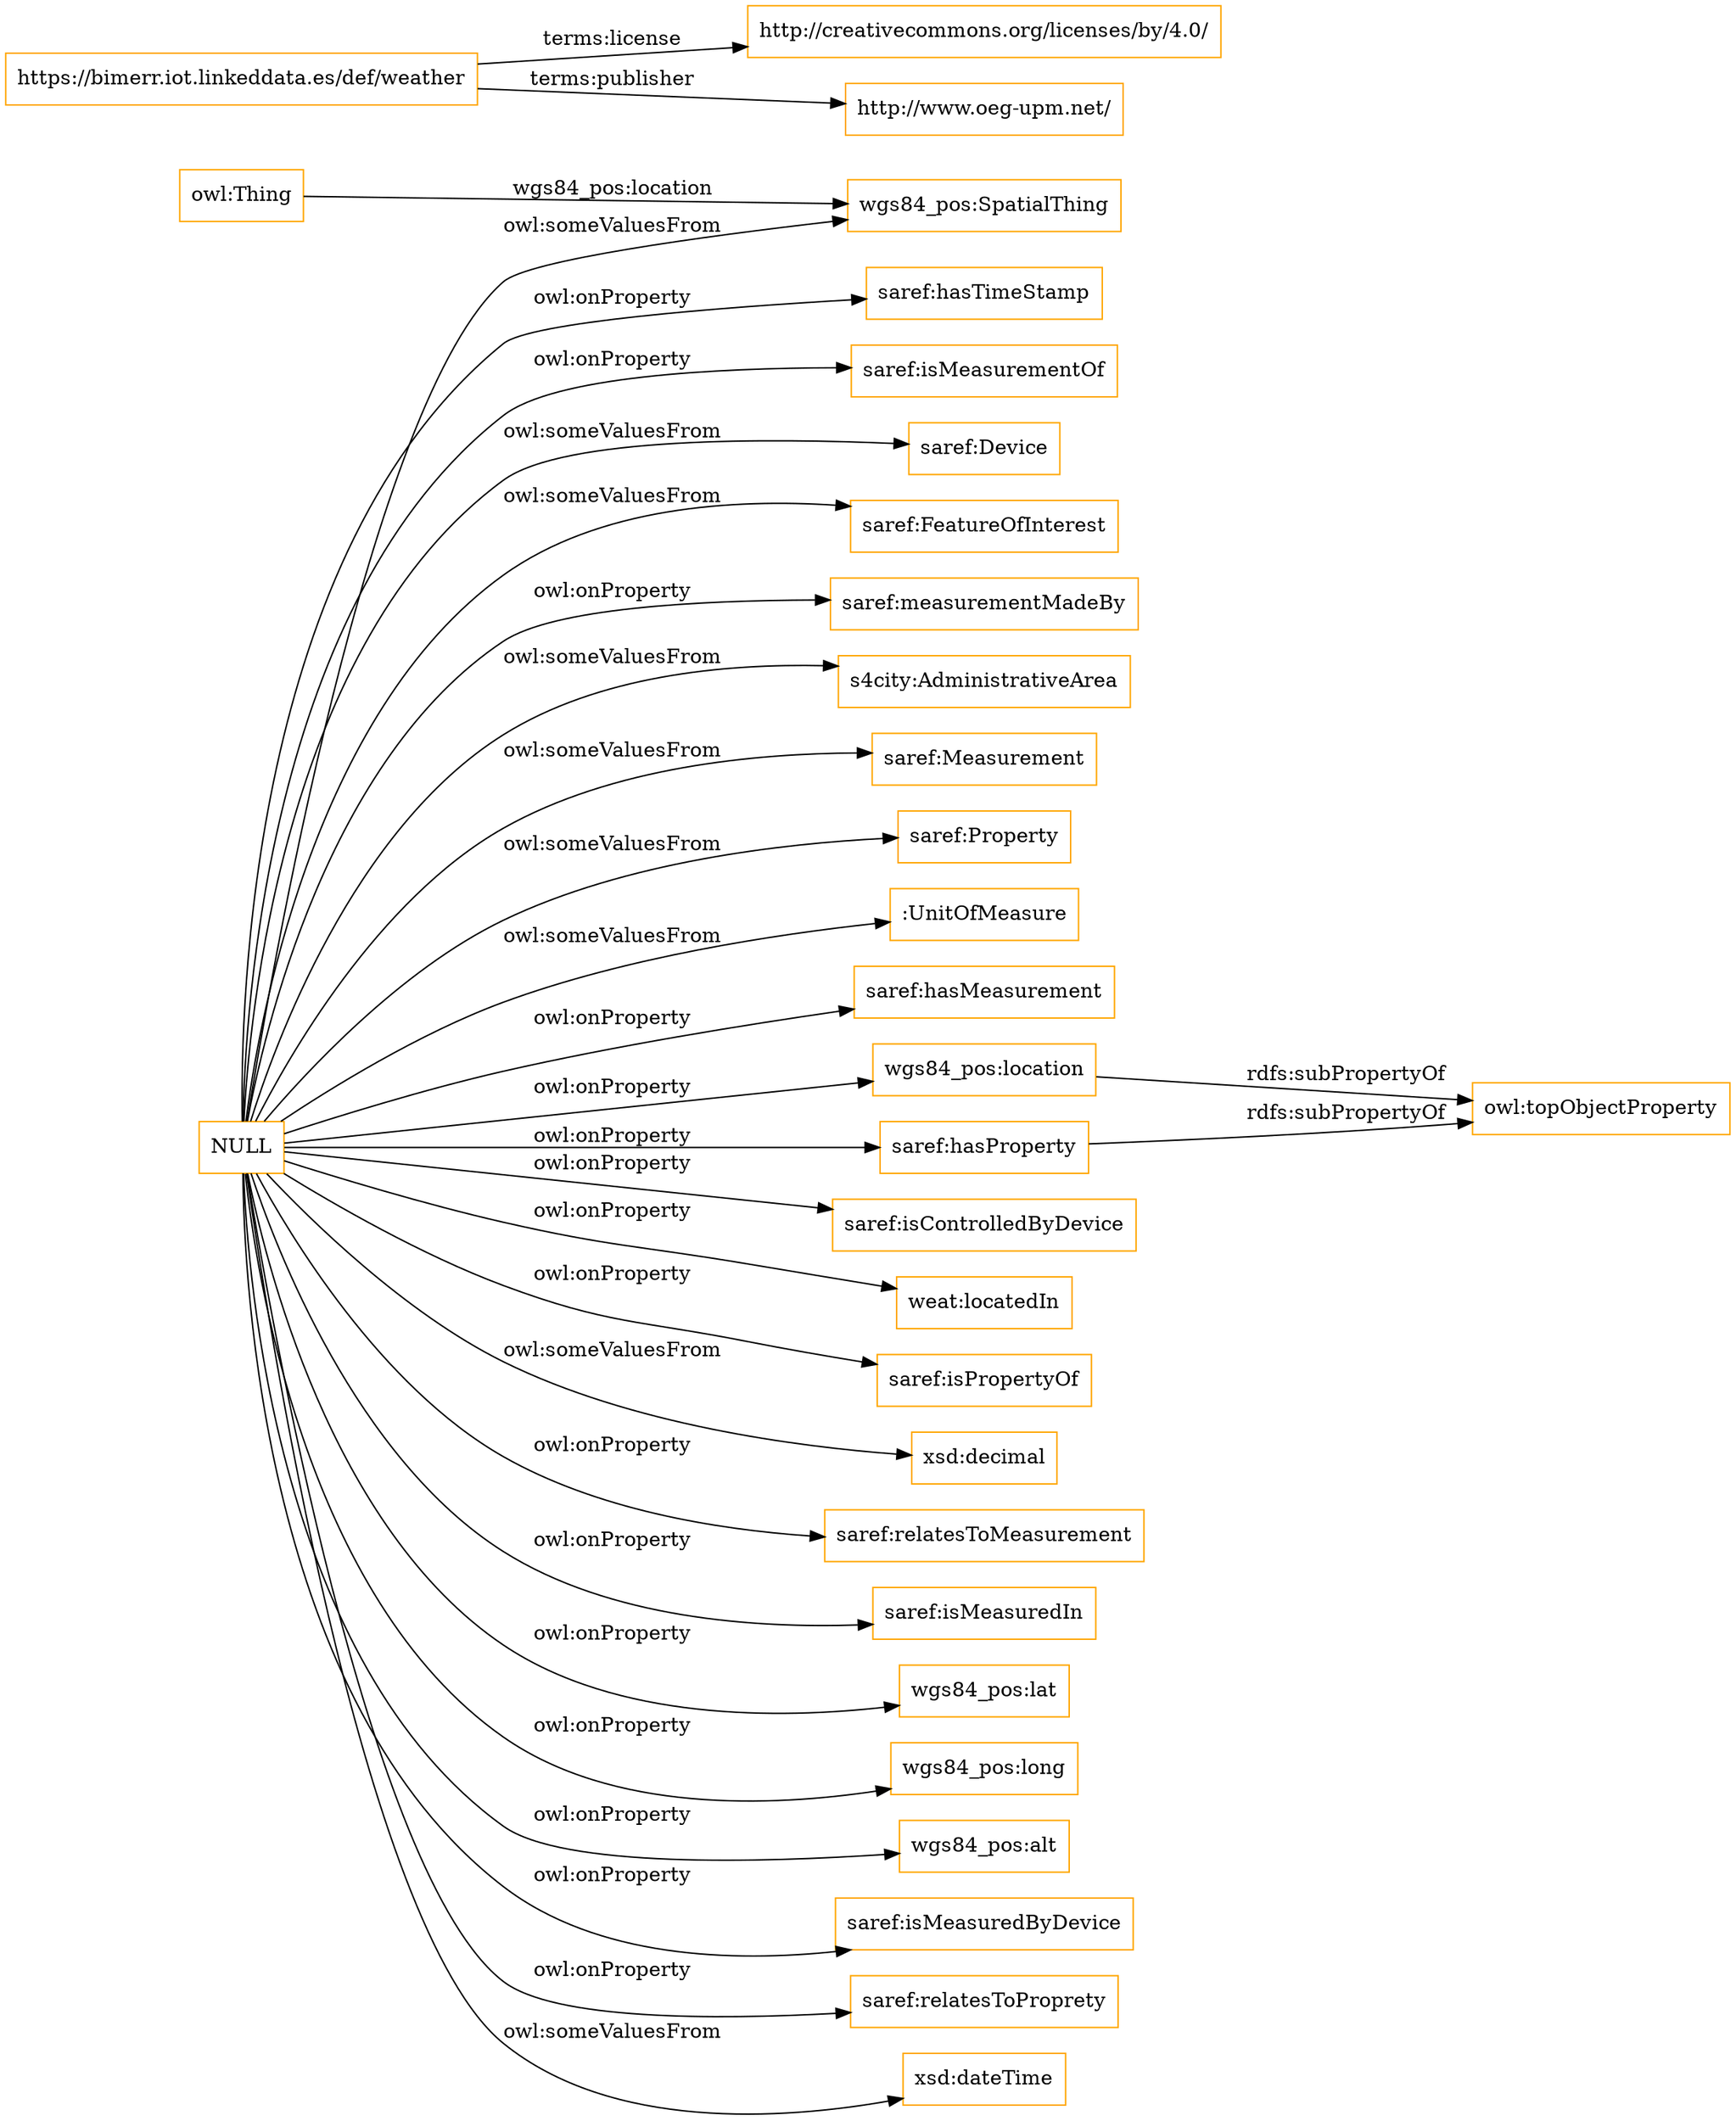 digraph ar2dtool_diagram { 
rankdir=LR;
size="1501"
node [shape = rectangle, color="orange"]; "saref:Device" "saref:FeatureOfInterest" "wgs84_pos:SpatialThing" "s4city:AdministrativeArea" "saref:Measurement" "saref:Property" ":UnitOfMeasure" ; /*classes style*/
	"NULL" -> "saref:hasMeasurement" [ label = "owl:onProperty" ];
	"NULL" -> "wgs84_pos:location" [ label = "owl:onProperty" ];
	"NULL" -> ":UnitOfMeasure" [ label = "owl:someValuesFrom" ];
	"NULL" -> "saref:isControlledByDevice" [ label = "owl:onProperty" ];
	"NULL" -> "saref:Property" [ label = "owl:someValuesFrom" ];
	"NULL" -> "weat:locatedIn" [ label = "owl:onProperty" ];
	"NULL" -> "saref:Device" [ label = "owl:someValuesFrom" ];
	"NULL" -> "saref:isPropertyOf" [ label = "owl:onProperty" ];
	"NULL" -> "xsd:decimal" [ label = "owl:someValuesFrom" ];
	"NULL" -> "saref:relatesToMeasurement" [ label = "owl:onProperty" ];
	"NULL" -> "saref:isMeasuredIn" [ label = "owl:onProperty" ];
	"NULL" -> "wgs84_pos:lat" [ label = "owl:onProperty" ];
	"NULL" -> "wgs84_pos:SpatialThing" [ label = "owl:someValuesFrom" ];
	"NULL" -> "wgs84_pos:long" [ label = "owl:onProperty" ];
	"NULL" -> "wgs84_pos:alt" [ label = "owl:onProperty" ];
	"NULL" -> "saref:isMeasuredByDevice" [ label = "owl:onProperty" ];
	"NULL" -> "saref:relatesToProprety" [ label = "owl:onProperty" ];
	"NULL" -> "xsd:dateTime" [ label = "owl:someValuesFrom" ];
	"NULL" -> "saref:hasProperty" [ label = "owl:onProperty" ];
	"NULL" -> "saref:Measurement" [ label = "owl:someValuesFrom" ];
	"NULL" -> "saref:hasTimeStamp" [ label = "owl:onProperty" ];
	"NULL" -> "saref:isMeasurementOf" [ label = "owl:onProperty" ];
	"NULL" -> "saref:measurementMadeBy" [ label = "owl:onProperty" ];
	"NULL" -> "s4city:AdministrativeArea" [ label = "owl:someValuesFrom" ];
	"NULL" -> "saref:FeatureOfInterest" [ label = "owl:someValuesFrom" ];
	"wgs84_pos:location" -> "owl:topObjectProperty" [ label = "rdfs:subPropertyOf" ];
	"saref:hasProperty" -> "owl:topObjectProperty" [ label = "rdfs:subPropertyOf" ];
	"https://bimerr.iot.linkeddata.es/def/weather" -> "http://creativecommons.org/licenses/by/4.0/" [ label = "terms:license" ];
	"https://bimerr.iot.linkeddata.es/def/weather" -> "http://www.oeg-upm.net/" [ label = "terms:publisher" ];
	"owl:Thing" -> "wgs84_pos:SpatialThing" [ label = "wgs84_pos:location" ];

}
